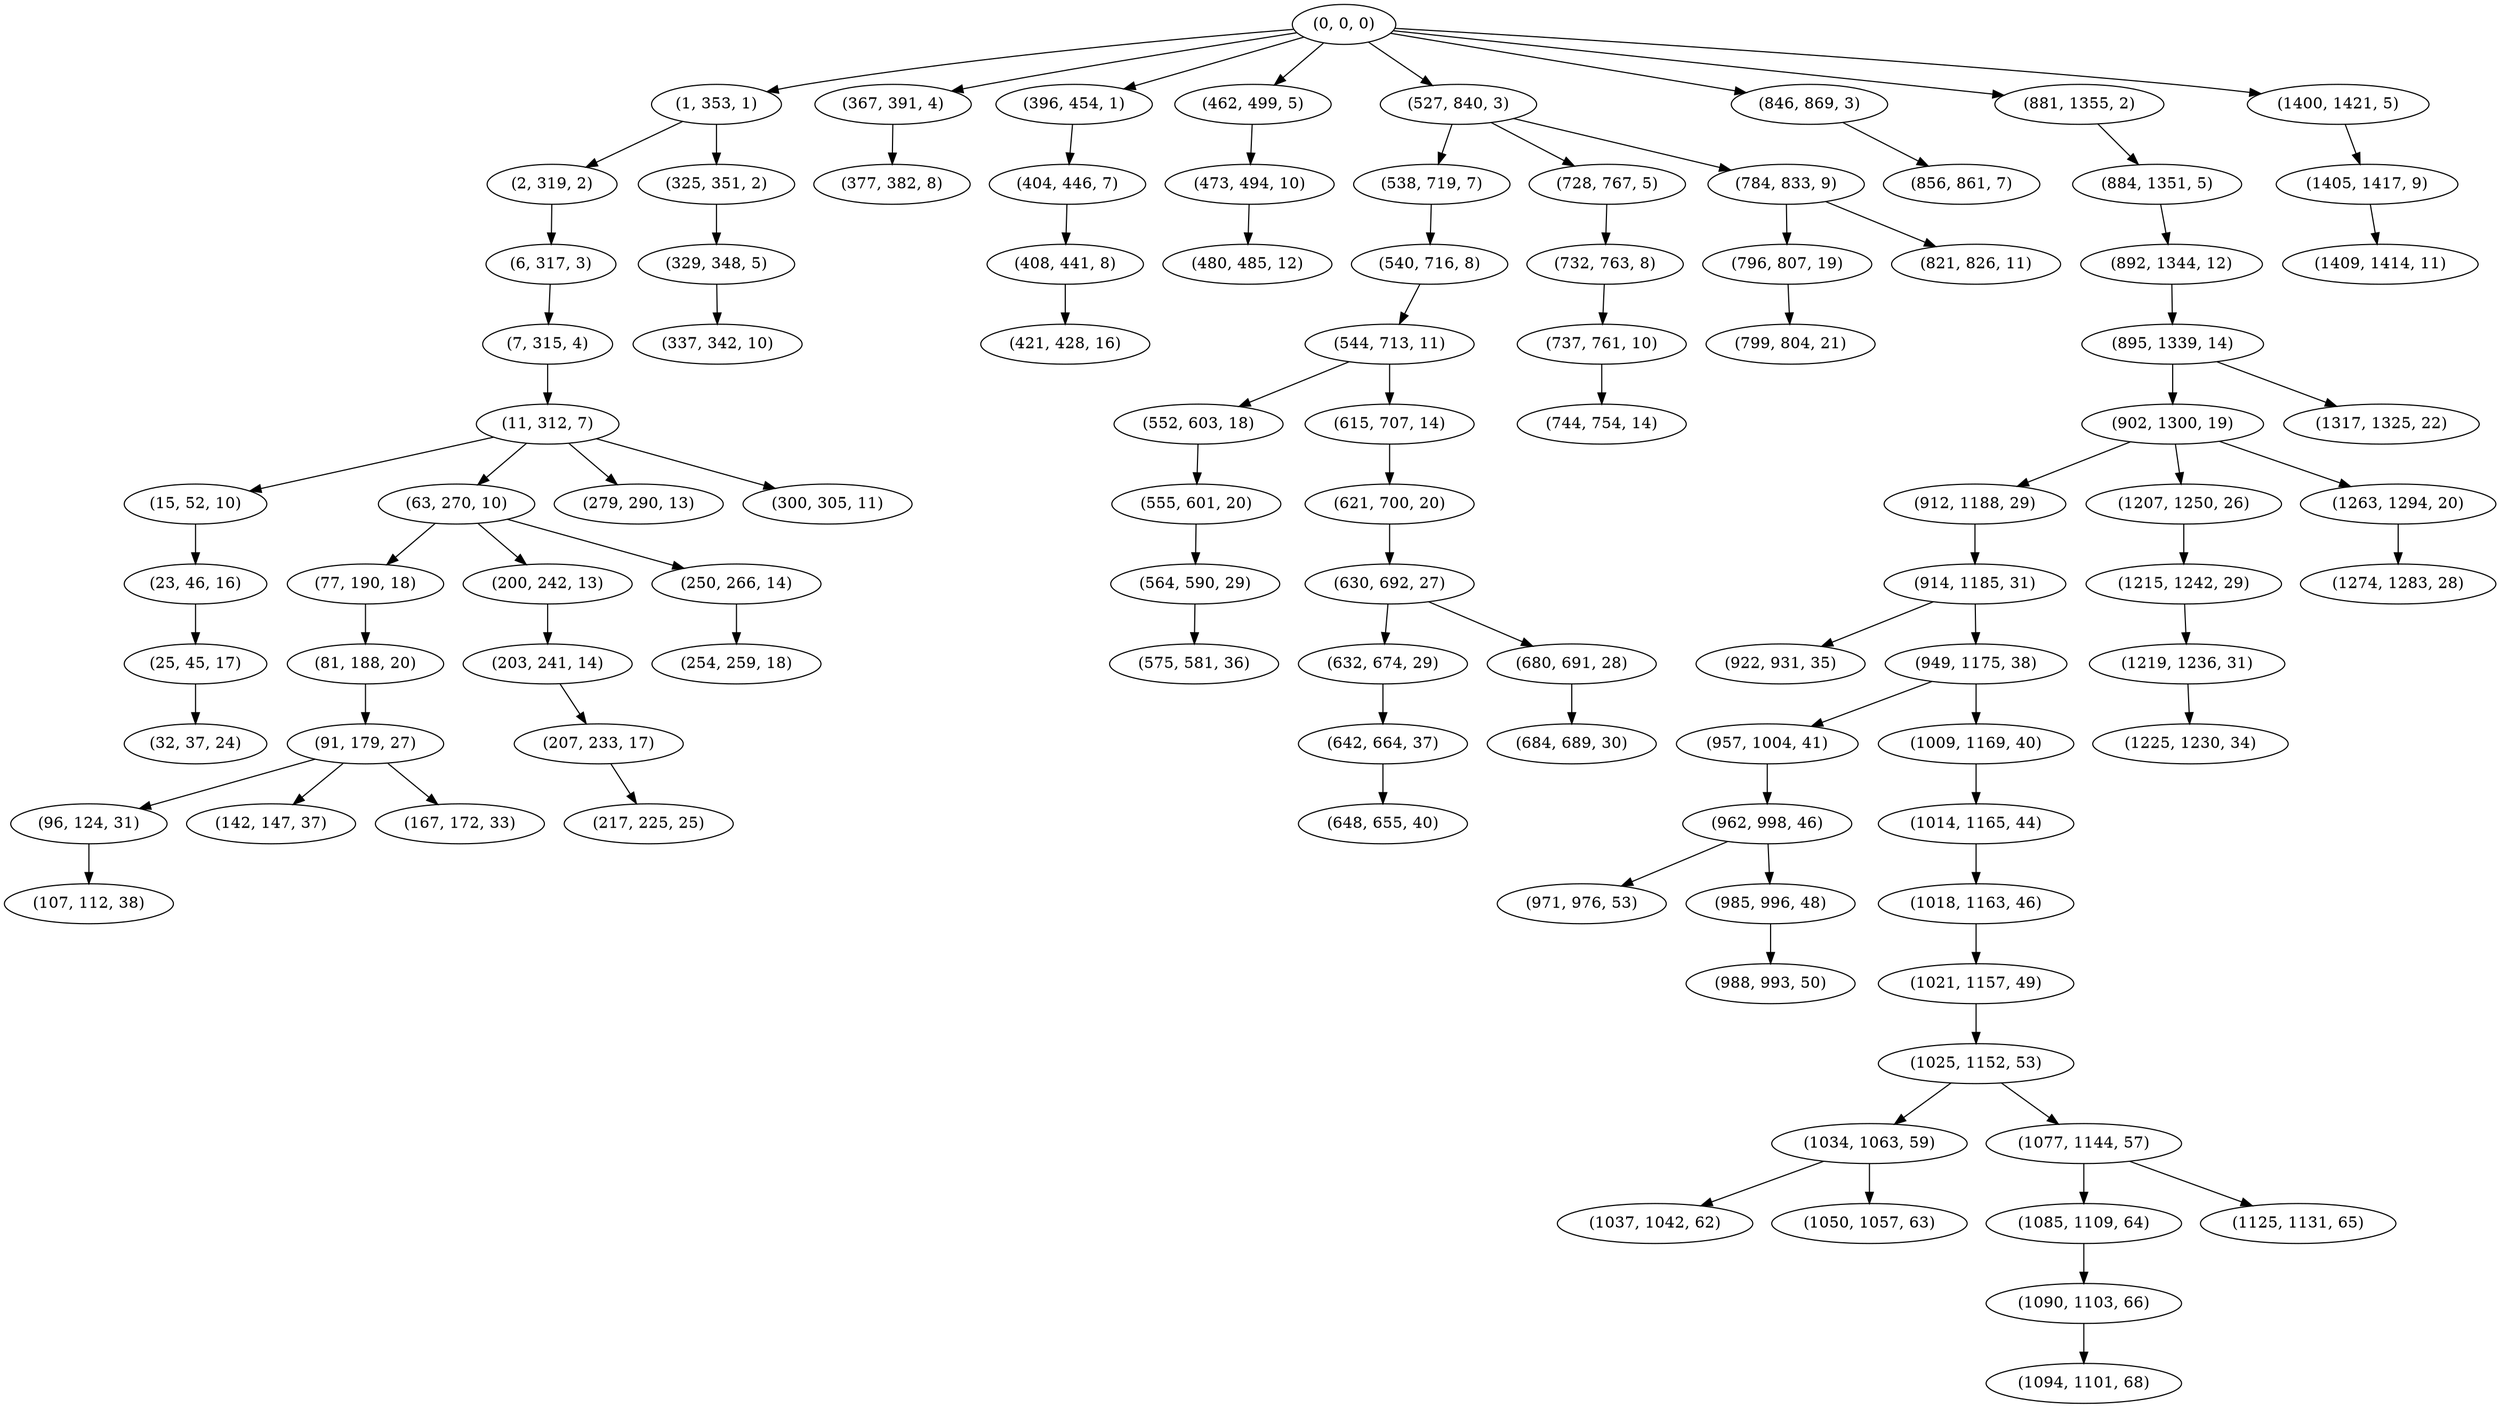 digraph tree {
    "(0, 0, 0)";
    "(1, 353, 1)";
    "(2, 319, 2)";
    "(6, 317, 3)";
    "(7, 315, 4)";
    "(11, 312, 7)";
    "(15, 52, 10)";
    "(23, 46, 16)";
    "(25, 45, 17)";
    "(32, 37, 24)";
    "(63, 270, 10)";
    "(77, 190, 18)";
    "(81, 188, 20)";
    "(91, 179, 27)";
    "(96, 124, 31)";
    "(107, 112, 38)";
    "(142, 147, 37)";
    "(167, 172, 33)";
    "(200, 242, 13)";
    "(203, 241, 14)";
    "(207, 233, 17)";
    "(217, 225, 25)";
    "(250, 266, 14)";
    "(254, 259, 18)";
    "(279, 290, 13)";
    "(300, 305, 11)";
    "(325, 351, 2)";
    "(329, 348, 5)";
    "(337, 342, 10)";
    "(367, 391, 4)";
    "(377, 382, 8)";
    "(396, 454, 1)";
    "(404, 446, 7)";
    "(408, 441, 8)";
    "(421, 428, 16)";
    "(462, 499, 5)";
    "(473, 494, 10)";
    "(480, 485, 12)";
    "(527, 840, 3)";
    "(538, 719, 7)";
    "(540, 716, 8)";
    "(544, 713, 11)";
    "(552, 603, 18)";
    "(555, 601, 20)";
    "(564, 590, 29)";
    "(575, 581, 36)";
    "(615, 707, 14)";
    "(621, 700, 20)";
    "(630, 692, 27)";
    "(632, 674, 29)";
    "(642, 664, 37)";
    "(648, 655, 40)";
    "(680, 691, 28)";
    "(684, 689, 30)";
    "(728, 767, 5)";
    "(732, 763, 8)";
    "(737, 761, 10)";
    "(744, 754, 14)";
    "(784, 833, 9)";
    "(796, 807, 19)";
    "(799, 804, 21)";
    "(821, 826, 11)";
    "(846, 869, 3)";
    "(856, 861, 7)";
    "(881, 1355, 2)";
    "(884, 1351, 5)";
    "(892, 1344, 12)";
    "(895, 1339, 14)";
    "(902, 1300, 19)";
    "(912, 1188, 29)";
    "(914, 1185, 31)";
    "(922, 931, 35)";
    "(949, 1175, 38)";
    "(957, 1004, 41)";
    "(962, 998, 46)";
    "(971, 976, 53)";
    "(985, 996, 48)";
    "(988, 993, 50)";
    "(1009, 1169, 40)";
    "(1014, 1165, 44)";
    "(1018, 1163, 46)";
    "(1021, 1157, 49)";
    "(1025, 1152, 53)";
    "(1034, 1063, 59)";
    "(1037, 1042, 62)";
    "(1050, 1057, 63)";
    "(1077, 1144, 57)";
    "(1085, 1109, 64)";
    "(1090, 1103, 66)";
    "(1094, 1101, 68)";
    "(1125, 1131, 65)";
    "(1207, 1250, 26)";
    "(1215, 1242, 29)";
    "(1219, 1236, 31)";
    "(1225, 1230, 34)";
    "(1263, 1294, 20)";
    "(1274, 1283, 28)";
    "(1317, 1325, 22)";
    "(1400, 1421, 5)";
    "(1405, 1417, 9)";
    "(1409, 1414, 11)";
    "(0, 0, 0)" -> "(1, 353, 1)";
    "(0, 0, 0)" -> "(367, 391, 4)";
    "(0, 0, 0)" -> "(396, 454, 1)";
    "(0, 0, 0)" -> "(462, 499, 5)";
    "(0, 0, 0)" -> "(527, 840, 3)";
    "(0, 0, 0)" -> "(846, 869, 3)";
    "(0, 0, 0)" -> "(881, 1355, 2)";
    "(0, 0, 0)" -> "(1400, 1421, 5)";
    "(1, 353, 1)" -> "(2, 319, 2)";
    "(1, 353, 1)" -> "(325, 351, 2)";
    "(2, 319, 2)" -> "(6, 317, 3)";
    "(6, 317, 3)" -> "(7, 315, 4)";
    "(7, 315, 4)" -> "(11, 312, 7)";
    "(11, 312, 7)" -> "(15, 52, 10)";
    "(11, 312, 7)" -> "(63, 270, 10)";
    "(11, 312, 7)" -> "(279, 290, 13)";
    "(11, 312, 7)" -> "(300, 305, 11)";
    "(15, 52, 10)" -> "(23, 46, 16)";
    "(23, 46, 16)" -> "(25, 45, 17)";
    "(25, 45, 17)" -> "(32, 37, 24)";
    "(63, 270, 10)" -> "(77, 190, 18)";
    "(63, 270, 10)" -> "(200, 242, 13)";
    "(63, 270, 10)" -> "(250, 266, 14)";
    "(77, 190, 18)" -> "(81, 188, 20)";
    "(81, 188, 20)" -> "(91, 179, 27)";
    "(91, 179, 27)" -> "(96, 124, 31)";
    "(91, 179, 27)" -> "(142, 147, 37)";
    "(91, 179, 27)" -> "(167, 172, 33)";
    "(96, 124, 31)" -> "(107, 112, 38)";
    "(200, 242, 13)" -> "(203, 241, 14)";
    "(203, 241, 14)" -> "(207, 233, 17)";
    "(207, 233, 17)" -> "(217, 225, 25)";
    "(250, 266, 14)" -> "(254, 259, 18)";
    "(325, 351, 2)" -> "(329, 348, 5)";
    "(329, 348, 5)" -> "(337, 342, 10)";
    "(367, 391, 4)" -> "(377, 382, 8)";
    "(396, 454, 1)" -> "(404, 446, 7)";
    "(404, 446, 7)" -> "(408, 441, 8)";
    "(408, 441, 8)" -> "(421, 428, 16)";
    "(462, 499, 5)" -> "(473, 494, 10)";
    "(473, 494, 10)" -> "(480, 485, 12)";
    "(527, 840, 3)" -> "(538, 719, 7)";
    "(527, 840, 3)" -> "(728, 767, 5)";
    "(527, 840, 3)" -> "(784, 833, 9)";
    "(538, 719, 7)" -> "(540, 716, 8)";
    "(540, 716, 8)" -> "(544, 713, 11)";
    "(544, 713, 11)" -> "(552, 603, 18)";
    "(544, 713, 11)" -> "(615, 707, 14)";
    "(552, 603, 18)" -> "(555, 601, 20)";
    "(555, 601, 20)" -> "(564, 590, 29)";
    "(564, 590, 29)" -> "(575, 581, 36)";
    "(615, 707, 14)" -> "(621, 700, 20)";
    "(621, 700, 20)" -> "(630, 692, 27)";
    "(630, 692, 27)" -> "(632, 674, 29)";
    "(630, 692, 27)" -> "(680, 691, 28)";
    "(632, 674, 29)" -> "(642, 664, 37)";
    "(642, 664, 37)" -> "(648, 655, 40)";
    "(680, 691, 28)" -> "(684, 689, 30)";
    "(728, 767, 5)" -> "(732, 763, 8)";
    "(732, 763, 8)" -> "(737, 761, 10)";
    "(737, 761, 10)" -> "(744, 754, 14)";
    "(784, 833, 9)" -> "(796, 807, 19)";
    "(784, 833, 9)" -> "(821, 826, 11)";
    "(796, 807, 19)" -> "(799, 804, 21)";
    "(846, 869, 3)" -> "(856, 861, 7)";
    "(881, 1355, 2)" -> "(884, 1351, 5)";
    "(884, 1351, 5)" -> "(892, 1344, 12)";
    "(892, 1344, 12)" -> "(895, 1339, 14)";
    "(895, 1339, 14)" -> "(902, 1300, 19)";
    "(895, 1339, 14)" -> "(1317, 1325, 22)";
    "(902, 1300, 19)" -> "(912, 1188, 29)";
    "(902, 1300, 19)" -> "(1207, 1250, 26)";
    "(902, 1300, 19)" -> "(1263, 1294, 20)";
    "(912, 1188, 29)" -> "(914, 1185, 31)";
    "(914, 1185, 31)" -> "(922, 931, 35)";
    "(914, 1185, 31)" -> "(949, 1175, 38)";
    "(949, 1175, 38)" -> "(957, 1004, 41)";
    "(949, 1175, 38)" -> "(1009, 1169, 40)";
    "(957, 1004, 41)" -> "(962, 998, 46)";
    "(962, 998, 46)" -> "(971, 976, 53)";
    "(962, 998, 46)" -> "(985, 996, 48)";
    "(985, 996, 48)" -> "(988, 993, 50)";
    "(1009, 1169, 40)" -> "(1014, 1165, 44)";
    "(1014, 1165, 44)" -> "(1018, 1163, 46)";
    "(1018, 1163, 46)" -> "(1021, 1157, 49)";
    "(1021, 1157, 49)" -> "(1025, 1152, 53)";
    "(1025, 1152, 53)" -> "(1034, 1063, 59)";
    "(1025, 1152, 53)" -> "(1077, 1144, 57)";
    "(1034, 1063, 59)" -> "(1037, 1042, 62)";
    "(1034, 1063, 59)" -> "(1050, 1057, 63)";
    "(1077, 1144, 57)" -> "(1085, 1109, 64)";
    "(1077, 1144, 57)" -> "(1125, 1131, 65)";
    "(1085, 1109, 64)" -> "(1090, 1103, 66)";
    "(1090, 1103, 66)" -> "(1094, 1101, 68)";
    "(1207, 1250, 26)" -> "(1215, 1242, 29)";
    "(1215, 1242, 29)" -> "(1219, 1236, 31)";
    "(1219, 1236, 31)" -> "(1225, 1230, 34)";
    "(1263, 1294, 20)" -> "(1274, 1283, 28)";
    "(1400, 1421, 5)" -> "(1405, 1417, 9)";
    "(1405, 1417, 9)" -> "(1409, 1414, 11)";
}
